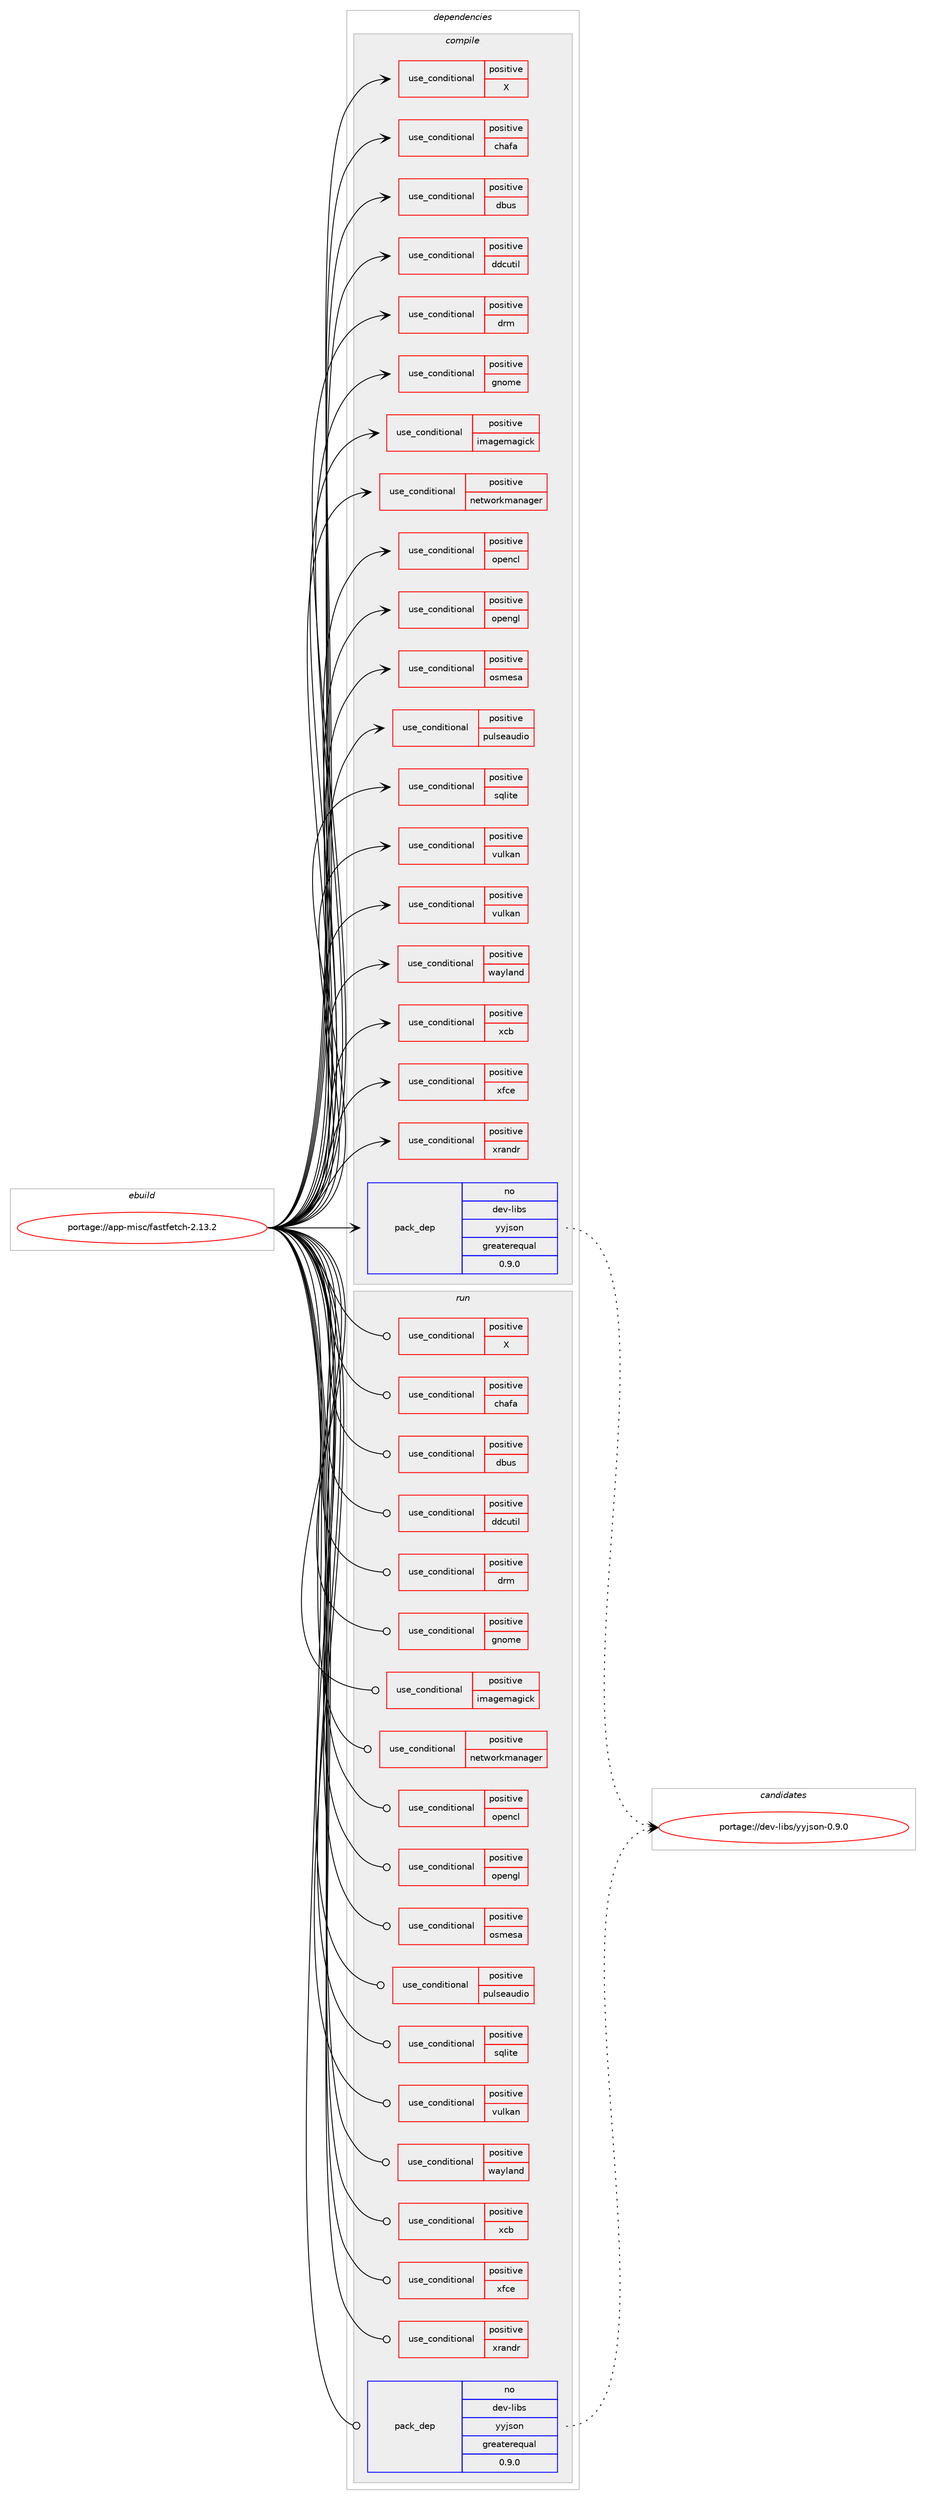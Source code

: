 digraph prolog {

# *************
# Graph options
# *************

newrank=true;
concentrate=true;
compound=true;
graph [rankdir=LR,fontname=Helvetica,fontsize=10,ranksep=1.5];#, ranksep=2.5, nodesep=0.2];
edge  [arrowhead=vee];
node  [fontname=Helvetica,fontsize=10];

# **********
# The ebuild
# **********

subgraph cluster_leftcol {
color=gray;
rank=same;
label=<<i>ebuild</i>>;
id [label="portage://app-misc/fastfetch-2.13.2", color=red, width=4, href="../app-misc/fastfetch-2.13.2.svg"];
}

# ****************
# The dependencies
# ****************

subgraph cluster_midcol {
color=gray;
label=<<i>dependencies</i>>;
subgraph cluster_compile {
fillcolor="#eeeeee";
style=filled;
label=<<i>compile</i>>;
subgraph cond11309 {
dependency17926 [label=<<TABLE BORDER="0" CELLBORDER="1" CELLSPACING="0" CELLPADDING="4"><TR><TD ROWSPAN="3" CELLPADDING="10">use_conditional</TD></TR><TR><TD>positive</TD></TR><TR><TD>X</TD></TR></TABLE>>, shape=none, color=red];
# *** BEGIN UNKNOWN DEPENDENCY TYPE (TODO) ***
# dependency17926 -> package_dependency(portage://app-misc/fastfetch-2.13.2,install,no,x11-libs,libX11,none,[,,],[],[])
# *** END UNKNOWN DEPENDENCY TYPE (TODO) ***

}
id:e -> dependency17926:w [weight=20,style="solid",arrowhead="vee"];
subgraph cond11310 {
dependency17927 [label=<<TABLE BORDER="0" CELLBORDER="1" CELLSPACING="0" CELLPADDING="4"><TR><TD ROWSPAN="3" CELLPADDING="10">use_conditional</TD></TR><TR><TD>positive</TD></TR><TR><TD>chafa</TD></TR></TABLE>>, shape=none, color=red];
# *** BEGIN UNKNOWN DEPENDENCY TYPE (TODO) ***
# dependency17927 -> package_dependency(portage://app-misc/fastfetch-2.13.2,install,no,media-gfx,chafa,none,[,,],[],[])
# *** END UNKNOWN DEPENDENCY TYPE (TODO) ***

}
id:e -> dependency17927:w [weight=20,style="solid",arrowhead="vee"];
subgraph cond11311 {
dependency17928 [label=<<TABLE BORDER="0" CELLBORDER="1" CELLSPACING="0" CELLPADDING="4"><TR><TD ROWSPAN="3" CELLPADDING="10">use_conditional</TD></TR><TR><TD>positive</TD></TR><TR><TD>dbus</TD></TR></TABLE>>, shape=none, color=red];
# *** BEGIN UNKNOWN DEPENDENCY TYPE (TODO) ***
# dependency17928 -> package_dependency(portage://app-misc/fastfetch-2.13.2,install,no,sys-apps,dbus,none,[,,],[],[])
# *** END UNKNOWN DEPENDENCY TYPE (TODO) ***

}
id:e -> dependency17928:w [weight=20,style="solid",arrowhead="vee"];
subgraph cond11312 {
dependency17929 [label=<<TABLE BORDER="0" CELLBORDER="1" CELLSPACING="0" CELLPADDING="4"><TR><TD ROWSPAN="3" CELLPADDING="10">use_conditional</TD></TR><TR><TD>positive</TD></TR><TR><TD>ddcutil</TD></TR></TABLE>>, shape=none, color=red];
# *** BEGIN UNKNOWN DEPENDENCY TYPE (TODO) ***
# dependency17929 -> package_dependency(portage://app-misc/fastfetch-2.13.2,install,no,app-misc,ddcutil,none,[,,],any_same_slot,[])
# *** END UNKNOWN DEPENDENCY TYPE (TODO) ***

}
id:e -> dependency17929:w [weight=20,style="solid",arrowhead="vee"];
subgraph cond11313 {
dependency17930 [label=<<TABLE BORDER="0" CELLBORDER="1" CELLSPACING="0" CELLPADDING="4"><TR><TD ROWSPAN="3" CELLPADDING="10">use_conditional</TD></TR><TR><TD>positive</TD></TR><TR><TD>drm</TD></TR></TABLE>>, shape=none, color=red];
# *** BEGIN UNKNOWN DEPENDENCY TYPE (TODO) ***
# dependency17930 -> package_dependency(portage://app-misc/fastfetch-2.13.2,install,no,x11-libs,libdrm,none,[,,],[],[])
# *** END UNKNOWN DEPENDENCY TYPE (TODO) ***

}
id:e -> dependency17930:w [weight=20,style="solid",arrowhead="vee"];
subgraph cond11314 {
dependency17931 [label=<<TABLE BORDER="0" CELLBORDER="1" CELLSPACING="0" CELLPADDING="4"><TR><TD ROWSPAN="3" CELLPADDING="10">use_conditional</TD></TR><TR><TD>positive</TD></TR><TR><TD>gnome</TD></TR></TABLE>>, shape=none, color=red];
# *** BEGIN UNKNOWN DEPENDENCY TYPE (TODO) ***
# dependency17931 -> package_dependency(portage://app-misc/fastfetch-2.13.2,install,no,dev-libs,glib,none,[,,],[],[])
# *** END UNKNOWN DEPENDENCY TYPE (TODO) ***

# *** BEGIN UNKNOWN DEPENDENCY TYPE (TODO) ***
# dependency17931 -> package_dependency(portage://app-misc/fastfetch-2.13.2,install,no,gnome-base,dconf,none,[,,],[],[])
# *** END UNKNOWN DEPENDENCY TYPE (TODO) ***

}
id:e -> dependency17931:w [weight=20,style="solid",arrowhead="vee"];
subgraph cond11315 {
dependency17932 [label=<<TABLE BORDER="0" CELLBORDER="1" CELLSPACING="0" CELLPADDING="4"><TR><TD ROWSPAN="3" CELLPADDING="10">use_conditional</TD></TR><TR><TD>positive</TD></TR><TR><TD>imagemagick</TD></TR></TABLE>>, shape=none, color=red];
# *** BEGIN UNKNOWN DEPENDENCY TYPE (TODO) ***
# dependency17932 -> package_dependency(portage://app-misc/fastfetch-2.13.2,install,no,media-gfx,imagemagick,none,[,,],any_same_slot,[])
# *** END UNKNOWN DEPENDENCY TYPE (TODO) ***

}
id:e -> dependency17932:w [weight=20,style="solid",arrowhead="vee"];
subgraph cond11316 {
dependency17933 [label=<<TABLE BORDER="0" CELLBORDER="1" CELLSPACING="0" CELLPADDING="4"><TR><TD ROWSPAN="3" CELLPADDING="10">use_conditional</TD></TR><TR><TD>positive</TD></TR><TR><TD>networkmanager</TD></TR></TABLE>>, shape=none, color=red];
# *** BEGIN UNKNOWN DEPENDENCY TYPE (TODO) ***
# dependency17933 -> package_dependency(portage://app-misc/fastfetch-2.13.2,install,no,net-misc,networkmanager,none,[,,],[],[])
# *** END UNKNOWN DEPENDENCY TYPE (TODO) ***

}
id:e -> dependency17933:w [weight=20,style="solid",arrowhead="vee"];
subgraph cond11317 {
dependency17934 [label=<<TABLE BORDER="0" CELLBORDER="1" CELLSPACING="0" CELLPADDING="4"><TR><TD ROWSPAN="3" CELLPADDING="10">use_conditional</TD></TR><TR><TD>positive</TD></TR><TR><TD>opencl</TD></TR></TABLE>>, shape=none, color=red];
# *** BEGIN UNKNOWN DEPENDENCY TYPE (TODO) ***
# dependency17934 -> package_dependency(portage://app-misc/fastfetch-2.13.2,install,no,virtual,opencl,none,[,,],[],[])
# *** END UNKNOWN DEPENDENCY TYPE (TODO) ***

}
id:e -> dependency17934:w [weight=20,style="solid",arrowhead="vee"];
subgraph cond11318 {
dependency17935 [label=<<TABLE BORDER="0" CELLBORDER="1" CELLSPACING="0" CELLPADDING="4"><TR><TD ROWSPAN="3" CELLPADDING="10">use_conditional</TD></TR><TR><TD>positive</TD></TR><TR><TD>opengl</TD></TR></TABLE>>, shape=none, color=red];
# *** BEGIN UNKNOWN DEPENDENCY TYPE (TODO) ***
# dependency17935 -> package_dependency(portage://app-misc/fastfetch-2.13.2,install,no,media-libs,libglvnd,none,[,,],[],[use(enable(X),none)])
# *** END UNKNOWN DEPENDENCY TYPE (TODO) ***

}
id:e -> dependency17935:w [weight=20,style="solid",arrowhead="vee"];
subgraph cond11319 {
dependency17936 [label=<<TABLE BORDER="0" CELLBORDER="1" CELLSPACING="0" CELLPADDING="4"><TR><TD ROWSPAN="3" CELLPADDING="10">use_conditional</TD></TR><TR><TD>positive</TD></TR><TR><TD>osmesa</TD></TR></TABLE>>, shape=none, color=red];
# *** BEGIN UNKNOWN DEPENDENCY TYPE (TODO) ***
# dependency17936 -> package_dependency(portage://app-misc/fastfetch-2.13.2,install,no,media-libs,mesa,none,[,,],[],[use(enable(osmesa),none)])
# *** END UNKNOWN DEPENDENCY TYPE (TODO) ***

}
id:e -> dependency17936:w [weight=20,style="solid",arrowhead="vee"];
subgraph cond11320 {
dependency17937 [label=<<TABLE BORDER="0" CELLBORDER="1" CELLSPACING="0" CELLPADDING="4"><TR><TD ROWSPAN="3" CELLPADDING="10">use_conditional</TD></TR><TR><TD>positive</TD></TR><TR><TD>pulseaudio</TD></TR></TABLE>>, shape=none, color=red];
# *** BEGIN UNKNOWN DEPENDENCY TYPE (TODO) ***
# dependency17937 -> package_dependency(portage://app-misc/fastfetch-2.13.2,install,no,media-libs,libpulse,none,[,,],[],[])
# *** END UNKNOWN DEPENDENCY TYPE (TODO) ***

}
id:e -> dependency17937:w [weight=20,style="solid",arrowhead="vee"];
subgraph cond11321 {
dependency17938 [label=<<TABLE BORDER="0" CELLBORDER="1" CELLSPACING="0" CELLPADDING="4"><TR><TD ROWSPAN="3" CELLPADDING="10">use_conditional</TD></TR><TR><TD>positive</TD></TR><TR><TD>sqlite</TD></TR></TABLE>>, shape=none, color=red];
# *** BEGIN UNKNOWN DEPENDENCY TYPE (TODO) ***
# dependency17938 -> package_dependency(portage://app-misc/fastfetch-2.13.2,install,no,dev-db,sqlite,none,[,,],[slot(3)],[])
# *** END UNKNOWN DEPENDENCY TYPE (TODO) ***

}
id:e -> dependency17938:w [weight=20,style="solid",arrowhead="vee"];
subgraph cond11322 {
dependency17939 [label=<<TABLE BORDER="0" CELLBORDER="1" CELLSPACING="0" CELLPADDING="4"><TR><TD ROWSPAN="3" CELLPADDING="10">use_conditional</TD></TR><TR><TD>positive</TD></TR><TR><TD>vulkan</TD></TR></TABLE>>, shape=none, color=red];
# *** BEGIN UNKNOWN DEPENDENCY TYPE (TODO) ***
# dependency17939 -> package_dependency(portage://app-misc/fastfetch-2.13.2,install,no,dev-util,vulkan-headers,none,[,,],[],[])
# *** END UNKNOWN DEPENDENCY TYPE (TODO) ***

}
id:e -> dependency17939:w [weight=20,style="solid",arrowhead="vee"];
subgraph cond11323 {
dependency17940 [label=<<TABLE BORDER="0" CELLBORDER="1" CELLSPACING="0" CELLPADDING="4"><TR><TD ROWSPAN="3" CELLPADDING="10">use_conditional</TD></TR><TR><TD>positive</TD></TR><TR><TD>vulkan</TD></TR></TABLE>>, shape=none, color=red];
# *** BEGIN UNKNOWN DEPENDENCY TYPE (TODO) ***
# dependency17940 -> package_dependency(portage://app-misc/fastfetch-2.13.2,install,no,media-libs,vulkan-loader,none,[,,],[],[])
# *** END UNKNOWN DEPENDENCY TYPE (TODO) ***

# *** BEGIN UNKNOWN DEPENDENCY TYPE (TODO) ***
# dependency17940 -> package_dependency(portage://app-misc/fastfetch-2.13.2,install,no,sys-apps,pciutils,none,[,,],[],[])
# *** END UNKNOWN DEPENDENCY TYPE (TODO) ***

}
id:e -> dependency17940:w [weight=20,style="solid",arrowhead="vee"];
subgraph cond11324 {
dependency17941 [label=<<TABLE BORDER="0" CELLBORDER="1" CELLSPACING="0" CELLPADDING="4"><TR><TD ROWSPAN="3" CELLPADDING="10">use_conditional</TD></TR><TR><TD>positive</TD></TR><TR><TD>wayland</TD></TR></TABLE>>, shape=none, color=red];
# *** BEGIN UNKNOWN DEPENDENCY TYPE (TODO) ***
# dependency17941 -> package_dependency(portage://app-misc/fastfetch-2.13.2,install,no,dev-libs,wayland,none,[,,],[],[])
# *** END UNKNOWN DEPENDENCY TYPE (TODO) ***

}
id:e -> dependency17941:w [weight=20,style="solid",arrowhead="vee"];
subgraph cond11325 {
dependency17942 [label=<<TABLE BORDER="0" CELLBORDER="1" CELLSPACING="0" CELLPADDING="4"><TR><TD ROWSPAN="3" CELLPADDING="10">use_conditional</TD></TR><TR><TD>positive</TD></TR><TR><TD>xcb</TD></TR></TABLE>>, shape=none, color=red];
# *** BEGIN UNKNOWN DEPENDENCY TYPE (TODO) ***
# dependency17942 -> package_dependency(portage://app-misc/fastfetch-2.13.2,install,no,x11-libs,libxcb,none,[,,],[],[])
# *** END UNKNOWN DEPENDENCY TYPE (TODO) ***

}
id:e -> dependency17942:w [weight=20,style="solid",arrowhead="vee"];
subgraph cond11326 {
dependency17943 [label=<<TABLE BORDER="0" CELLBORDER="1" CELLSPACING="0" CELLPADDING="4"><TR><TD ROWSPAN="3" CELLPADDING="10">use_conditional</TD></TR><TR><TD>positive</TD></TR><TR><TD>xfce</TD></TR></TABLE>>, shape=none, color=red];
# *** BEGIN UNKNOWN DEPENDENCY TYPE (TODO) ***
# dependency17943 -> package_dependency(portage://app-misc/fastfetch-2.13.2,install,no,xfce-base,xfconf,none,[,,],[],[])
# *** END UNKNOWN DEPENDENCY TYPE (TODO) ***

}
id:e -> dependency17943:w [weight=20,style="solid",arrowhead="vee"];
subgraph cond11327 {
dependency17944 [label=<<TABLE BORDER="0" CELLBORDER="1" CELLSPACING="0" CELLPADDING="4"><TR><TD ROWSPAN="3" CELLPADDING="10">use_conditional</TD></TR><TR><TD>positive</TD></TR><TR><TD>xrandr</TD></TR></TABLE>>, shape=none, color=red];
# *** BEGIN UNKNOWN DEPENDENCY TYPE (TODO) ***
# dependency17944 -> package_dependency(portage://app-misc/fastfetch-2.13.2,install,no,x11-libs,libXrandr,none,[,,],[],[])
# *** END UNKNOWN DEPENDENCY TYPE (TODO) ***

}
id:e -> dependency17944:w [weight=20,style="solid",arrowhead="vee"];
subgraph pack6252 {
dependency17945 [label=<<TABLE BORDER="0" CELLBORDER="1" CELLSPACING="0" CELLPADDING="4" WIDTH="220"><TR><TD ROWSPAN="6" CELLPADDING="30">pack_dep</TD></TR><TR><TD WIDTH="110">no</TD></TR><TR><TD>dev-libs</TD></TR><TR><TD>yyjson</TD></TR><TR><TD>greaterequal</TD></TR><TR><TD>0.9.0</TD></TR></TABLE>>, shape=none, color=blue];
}
id:e -> dependency17945:w [weight=20,style="solid",arrowhead="vee"];
# *** BEGIN UNKNOWN DEPENDENCY TYPE (TODO) ***
# id -> package_dependency(portage://app-misc/fastfetch-2.13.2,install,no,sys-libs,zlib,none,[,,],[],[])
# *** END UNKNOWN DEPENDENCY TYPE (TODO) ***

}
subgraph cluster_compileandrun {
fillcolor="#eeeeee";
style=filled;
label=<<i>compile and run</i>>;
}
subgraph cluster_run {
fillcolor="#eeeeee";
style=filled;
label=<<i>run</i>>;
subgraph cond11328 {
dependency17946 [label=<<TABLE BORDER="0" CELLBORDER="1" CELLSPACING="0" CELLPADDING="4"><TR><TD ROWSPAN="3" CELLPADDING="10">use_conditional</TD></TR><TR><TD>positive</TD></TR><TR><TD>X</TD></TR></TABLE>>, shape=none, color=red];
# *** BEGIN UNKNOWN DEPENDENCY TYPE (TODO) ***
# dependency17946 -> package_dependency(portage://app-misc/fastfetch-2.13.2,run,no,x11-libs,libX11,none,[,,],[],[])
# *** END UNKNOWN DEPENDENCY TYPE (TODO) ***

}
id:e -> dependency17946:w [weight=20,style="solid",arrowhead="odot"];
subgraph cond11329 {
dependency17947 [label=<<TABLE BORDER="0" CELLBORDER="1" CELLSPACING="0" CELLPADDING="4"><TR><TD ROWSPAN="3" CELLPADDING="10">use_conditional</TD></TR><TR><TD>positive</TD></TR><TR><TD>chafa</TD></TR></TABLE>>, shape=none, color=red];
# *** BEGIN UNKNOWN DEPENDENCY TYPE (TODO) ***
# dependency17947 -> package_dependency(portage://app-misc/fastfetch-2.13.2,run,no,media-gfx,chafa,none,[,,],[],[])
# *** END UNKNOWN DEPENDENCY TYPE (TODO) ***

}
id:e -> dependency17947:w [weight=20,style="solid",arrowhead="odot"];
subgraph cond11330 {
dependency17948 [label=<<TABLE BORDER="0" CELLBORDER="1" CELLSPACING="0" CELLPADDING="4"><TR><TD ROWSPAN="3" CELLPADDING="10">use_conditional</TD></TR><TR><TD>positive</TD></TR><TR><TD>dbus</TD></TR></TABLE>>, shape=none, color=red];
# *** BEGIN UNKNOWN DEPENDENCY TYPE (TODO) ***
# dependency17948 -> package_dependency(portage://app-misc/fastfetch-2.13.2,run,no,sys-apps,dbus,none,[,,],[],[])
# *** END UNKNOWN DEPENDENCY TYPE (TODO) ***

}
id:e -> dependency17948:w [weight=20,style="solid",arrowhead="odot"];
subgraph cond11331 {
dependency17949 [label=<<TABLE BORDER="0" CELLBORDER="1" CELLSPACING="0" CELLPADDING="4"><TR><TD ROWSPAN="3" CELLPADDING="10">use_conditional</TD></TR><TR><TD>positive</TD></TR><TR><TD>ddcutil</TD></TR></TABLE>>, shape=none, color=red];
# *** BEGIN UNKNOWN DEPENDENCY TYPE (TODO) ***
# dependency17949 -> package_dependency(portage://app-misc/fastfetch-2.13.2,run,no,app-misc,ddcutil,none,[,,],any_same_slot,[])
# *** END UNKNOWN DEPENDENCY TYPE (TODO) ***

}
id:e -> dependency17949:w [weight=20,style="solid",arrowhead="odot"];
subgraph cond11332 {
dependency17950 [label=<<TABLE BORDER="0" CELLBORDER="1" CELLSPACING="0" CELLPADDING="4"><TR><TD ROWSPAN="3" CELLPADDING="10">use_conditional</TD></TR><TR><TD>positive</TD></TR><TR><TD>drm</TD></TR></TABLE>>, shape=none, color=red];
# *** BEGIN UNKNOWN DEPENDENCY TYPE (TODO) ***
# dependency17950 -> package_dependency(portage://app-misc/fastfetch-2.13.2,run,no,x11-libs,libdrm,none,[,,],[],[])
# *** END UNKNOWN DEPENDENCY TYPE (TODO) ***

}
id:e -> dependency17950:w [weight=20,style="solid",arrowhead="odot"];
subgraph cond11333 {
dependency17951 [label=<<TABLE BORDER="0" CELLBORDER="1" CELLSPACING="0" CELLPADDING="4"><TR><TD ROWSPAN="3" CELLPADDING="10">use_conditional</TD></TR><TR><TD>positive</TD></TR><TR><TD>gnome</TD></TR></TABLE>>, shape=none, color=red];
# *** BEGIN UNKNOWN DEPENDENCY TYPE (TODO) ***
# dependency17951 -> package_dependency(portage://app-misc/fastfetch-2.13.2,run,no,dev-libs,glib,none,[,,],[],[])
# *** END UNKNOWN DEPENDENCY TYPE (TODO) ***

# *** BEGIN UNKNOWN DEPENDENCY TYPE (TODO) ***
# dependency17951 -> package_dependency(portage://app-misc/fastfetch-2.13.2,run,no,gnome-base,dconf,none,[,,],[],[])
# *** END UNKNOWN DEPENDENCY TYPE (TODO) ***

}
id:e -> dependency17951:w [weight=20,style="solid",arrowhead="odot"];
subgraph cond11334 {
dependency17952 [label=<<TABLE BORDER="0" CELLBORDER="1" CELLSPACING="0" CELLPADDING="4"><TR><TD ROWSPAN="3" CELLPADDING="10">use_conditional</TD></TR><TR><TD>positive</TD></TR><TR><TD>imagemagick</TD></TR></TABLE>>, shape=none, color=red];
# *** BEGIN UNKNOWN DEPENDENCY TYPE (TODO) ***
# dependency17952 -> package_dependency(portage://app-misc/fastfetch-2.13.2,run,no,media-gfx,imagemagick,none,[,,],any_same_slot,[])
# *** END UNKNOWN DEPENDENCY TYPE (TODO) ***

}
id:e -> dependency17952:w [weight=20,style="solid",arrowhead="odot"];
subgraph cond11335 {
dependency17953 [label=<<TABLE BORDER="0" CELLBORDER="1" CELLSPACING="0" CELLPADDING="4"><TR><TD ROWSPAN="3" CELLPADDING="10">use_conditional</TD></TR><TR><TD>positive</TD></TR><TR><TD>networkmanager</TD></TR></TABLE>>, shape=none, color=red];
# *** BEGIN UNKNOWN DEPENDENCY TYPE (TODO) ***
# dependency17953 -> package_dependency(portage://app-misc/fastfetch-2.13.2,run,no,net-misc,networkmanager,none,[,,],[],[])
# *** END UNKNOWN DEPENDENCY TYPE (TODO) ***

}
id:e -> dependency17953:w [weight=20,style="solid",arrowhead="odot"];
subgraph cond11336 {
dependency17954 [label=<<TABLE BORDER="0" CELLBORDER="1" CELLSPACING="0" CELLPADDING="4"><TR><TD ROWSPAN="3" CELLPADDING="10">use_conditional</TD></TR><TR><TD>positive</TD></TR><TR><TD>opencl</TD></TR></TABLE>>, shape=none, color=red];
# *** BEGIN UNKNOWN DEPENDENCY TYPE (TODO) ***
# dependency17954 -> package_dependency(portage://app-misc/fastfetch-2.13.2,run,no,virtual,opencl,none,[,,],[],[])
# *** END UNKNOWN DEPENDENCY TYPE (TODO) ***

}
id:e -> dependency17954:w [weight=20,style="solid",arrowhead="odot"];
subgraph cond11337 {
dependency17955 [label=<<TABLE BORDER="0" CELLBORDER="1" CELLSPACING="0" CELLPADDING="4"><TR><TD ROWSPAN="3" CELLPADDING="10">use_conditional</TD></TR><TR><TD>positive</TD></TR><TR><TD>opengl</TD></TR></TABLE>>, shape=none, color=red];
# *** BEGIN UNKNOWN DEPENDENCY TYPE (TODO) ***
# dependency17955 -> package_dependency(portage://app-misc/fastfetch-2.13.2,run,no,media-libs,libglvnd,none,[,,],[],[use(enable(X),none)])
# *** END UNKNOWN DEPENDENCY TYPE (TODO) ***

}
id:e -> dependency17955:w [weight=20,style="solid",arrowhead="odot"];
subgraph cond11338 {
dependency17956 [label=<<TABLE BORDER="0" CELLBORDER="1" CELLSPACING="0" CELLPADDING="4"><TR><TD ROWSPAN="3" CELLPADDING="10">use_conditional</TD></TR><TR><TD>positive</TD></TR><TR><TD>osmesa</TD></TR></TABLE>>, shape=none, color=red];
# *** BEGIN UNKNOWN DEPENDENCY TYPE (TODO) ***
# dependency17956 -> package_dependency(portage://app-misc/fastfetch-2.13.2,run,no,media-libs,mesa,none,[,,],[],[use(enable(osmesa),none)])
# *** END UNKNOWN DEPENDENCY TYPE (TODO) ***

}
id:e -> dependency17956:w [weight=20,style="solid",arrowhead="odot"];
subgraph cond11339 {
dependency17957 [label=<<TABLE BORDER="0" CELLBORDER="1" CELLSPACING="0" CELLPADDING="4"><TR><TD ROWSPAN="3" CELLPADDING="10">use_conditional</TD></TR><TR><TD>positive</TD></TR><TR><TD>pulseaudio</TD></TR></TABLE>>, shape=none, color=red];
# *** BEGIN UNKNOWN DEPENDENCY TYPE (TODO) ***
# dependency17957 -> package_dependency(portage://app-misc/fastfetch-2.13.2,run,no,media-libs,libpulse,none,[,,],[],[])
# *** END UNKNOWN DEPENDENCY TYPE (TODO) ***

}
id:e -> dependency17957:w [weight=20,style="solid",arrowhead="odot"];
subgraph cond11340 {
dependency17958 [label=<<TABLE BORDER="0" CELLBORDER="1" CELLSPACING="0" CELLPADDING="4"><TR><TD ROWSPAN="3" CELLPADDING="10">use_conditional</TD></TR><TR><TD>positive</TD></TR><TR><TD>sqlite</TD></TR></TABLE>>, shape=none, color=red];
# *** BEGIN UNKNOWN DEPENDENCY TYPE (TODO) ***
# dependency17958 -> package_dependency(portage://app-misc/fastfetch-2.13.2,run,no,dev-db,sqlite,none,[,,],[slot(3)],[])
# *** END UNKNOWN DEPENDENCY TYPE (TODO) ***

}
id:e -> dependency17958:w [weight=20,style="solid",arrowhead="odot"];
subgraph cond11341 {
dependency17959 [label=<<TABLE BORDER="0" CELLBORDER="1" CELLSPACING="0" CELLPADDING="4"><TR><TD ROWSPAN="3" CELLPADDING="10">use_conditional</TD></TR><TR><TD>positive</TD></TR><TR><TD>vulkan</TD></TR></TABLE>>, shape=none, color=red];
# *** BEGIN UNKNOWN DEPENDENCY TYPE (TODO) ***
# dependency17959 -> package_dependency(portage://app-misc/fastfetch-2.13.2,run,no,media-libs,vulkan-loader,none,[,,],[],[])
# *** END UNKNOWN DEPENDENCY TYPE (TODO) ***

# *** BEGIN UNKNOWN DEPENDENCY TYPE (TODO) ***
# dependency17959 -> package_dependency(portage://app-misc/fastfetch-2.13.2,run,no,sys-apps,pciutils,none,[,,],[],[])
# *** END UNKNOWN DEPENDENCY TYPE (TODO) ***

}
id:e -> dependency17959:w [weight=20,style="solid",arrowhead="odot"];
subgraph cond11342 {
dependency17960 [label=<<TABLE BORDER="0" CELLBORDER="1" CELLSPACING="0" CELLPADDING="4"><TR><TD ROWSPAN="3" CELLPADDING="10">use_conditional</TD></TR><TR><TD>positive</TD></TR><TR><TD>wayland</TD></TR></TABLE>>, shape=none, color=red];
# *** BEGIN UNKNOWN DEPENDENCY TYPE (TODO) ***
# dependency17960 -> package_dependency(portage://app-misc/fastfetch-2.13.2,run,no,dev-libs,wayland,none,[,,],[],[])
# *** END UNKNOWN DEPENDENCY TYPE (TODO) ***

}
id:e -> dependency17960:w [weight=20,style="solid",arrowhead="odot"];
subgraph cond11343 {
dependency17961 [label=<<TABLE BORDER="0" CELLBORDER="1" CELLSPACING="0" CELLPADDING="4"><TR><TD ROWSPAN="3" CELLPADDING="10">use_conditional</TD></TR><TR><TD>positive</TD></TR><TR><TD>xcb</TD></TR></TABLE>>, shape=none, color=red];
# *** BEGIN UNKNOWN DEPENDENCY TYPE (TODO) ***
# dependency17961 -> package_dependency(portage://app-misc/fastfetch-2.13.2,run,no,x11-libs,libxcb,none,[,,],[],[])
# *** END UNKNOWN DEPENDENCY TYPE (TODO) ***

}
id:e -> dependency17961:w [weight=20,style="solid",arrowhead="odot"];
subgraph cond11344 {
dependency17962 [label=<<TABLE BORDER="0" CELLBORDER="1" CELLSPACING="0" CELLPADDING="4"><TR><TD ROWSPAN="3" CELLPADDING="10">use_conditional</TD></TR><TR><TD>positive</TD></TR><TR><TD>xfce</TD></TR></TABLE>>, shape=none, color=red];
# *** BEGIN UNKNOWN DEPENDENCY TYPE (TODO) ***
# dependency17962 -> package_dependency(portage://app-misc/fastfetch-2.13.2,run,no,xfce-base,xfconf,none,[,,],[],[])
# *** END UNKNOWN DEPENDENCY TYPE (TODO) ***

}
id:e -> dependency17962:w [weight=20,style="solid",arrowhead="odot"];
subgraph cond11345 {
dependency17963 [label=<<TABLE BORDER="0" CELLBORDER="1" CELLSPACING="0" CELLPADDING="4"><TR><TD ROWSPAN="3" CELLPADDING="10">use_conditional</TD></TR><TR><TD>positive</TD></TR><TR><TD>xrandr</TD></TR></TABLE>>, shape=none, color=red];
# *** BEGIN UNKNOWN DEPENDENCY TYPE (TODO) ***
# dependency17963 -> package_dependency(portage://app-misc/fastfetch-2.13.2,run,no,x11-libs,libXrandr,none,[,,],[],[])
# *** END UNKNOWN DEPENDENCY TYPE (TODO) ***

}
id:e -> dependency17963:w [weight=20,style="solid",arrowhead="odot"];
subgraph pack6253 {
dependency17964 [label=<<TABLE BORDER="0" CELLBORDER="1" CELLSPACING="0" CELLPADDING="4" WIDTH="220"><TR><TD ROWSPAN="6" CELLPADDING="30">pack_dep</TD></TR><TR><TD WIDTH="110">no</TD></TR><TR><TD>dev-libs</TD></TR><TR><TD>yyjson</TD></TR><TR><TD>greaterequal</TD></TR><TR><TD>0.9.0</TD></TR></TABLE>>, shape=none, color=blue];
}
id:e -> dependency17964:w [weight=20,style="solid",arrowhead="odot"];
# *** BEGIN UNKNOWN DEPENDENCY TYPE (TODO) ***
# id -> package_dependency(portage://app-misc/fastfetch-2.13.2,run,no,sys-libs,zlib,none,[,,],[],[])
# *** END UNKNOWN DEPENDENCY TYPE (TODO) ***

}
}

# **************
# The candidates
# **************

subgraph cluster_choices {
rank=same;
color=gray;
label=<<i>candidates</i>>;

subgraph choice6252 {
color=black;
nodesep=1;
choice100101118451081059811547121121106115111110454846574648 [label="portage://dev-libs/yyjson-0.9.0", color=red, width=4,href="../dev-libs/yyjson-0.9.0.svg"];
dependency17945:e -> choice100101118451081059811547121121106115111110454846574648:w [style=dotted,weight="100"];
}
subgraph choice6253 {
color=black;
nodesep=1;
choice100101118451081059811547121121106115111110454846574648 [label="portage://dev-libs/yyjson-0.9.0", color=red, width=4,href="../dev-libs/yyjson-0.9.0.svg"];
dependency17964:e -> choice100101118451081059811547121121106115111110454846574648:w [style=dotted,weight="100"];
}
}

}

